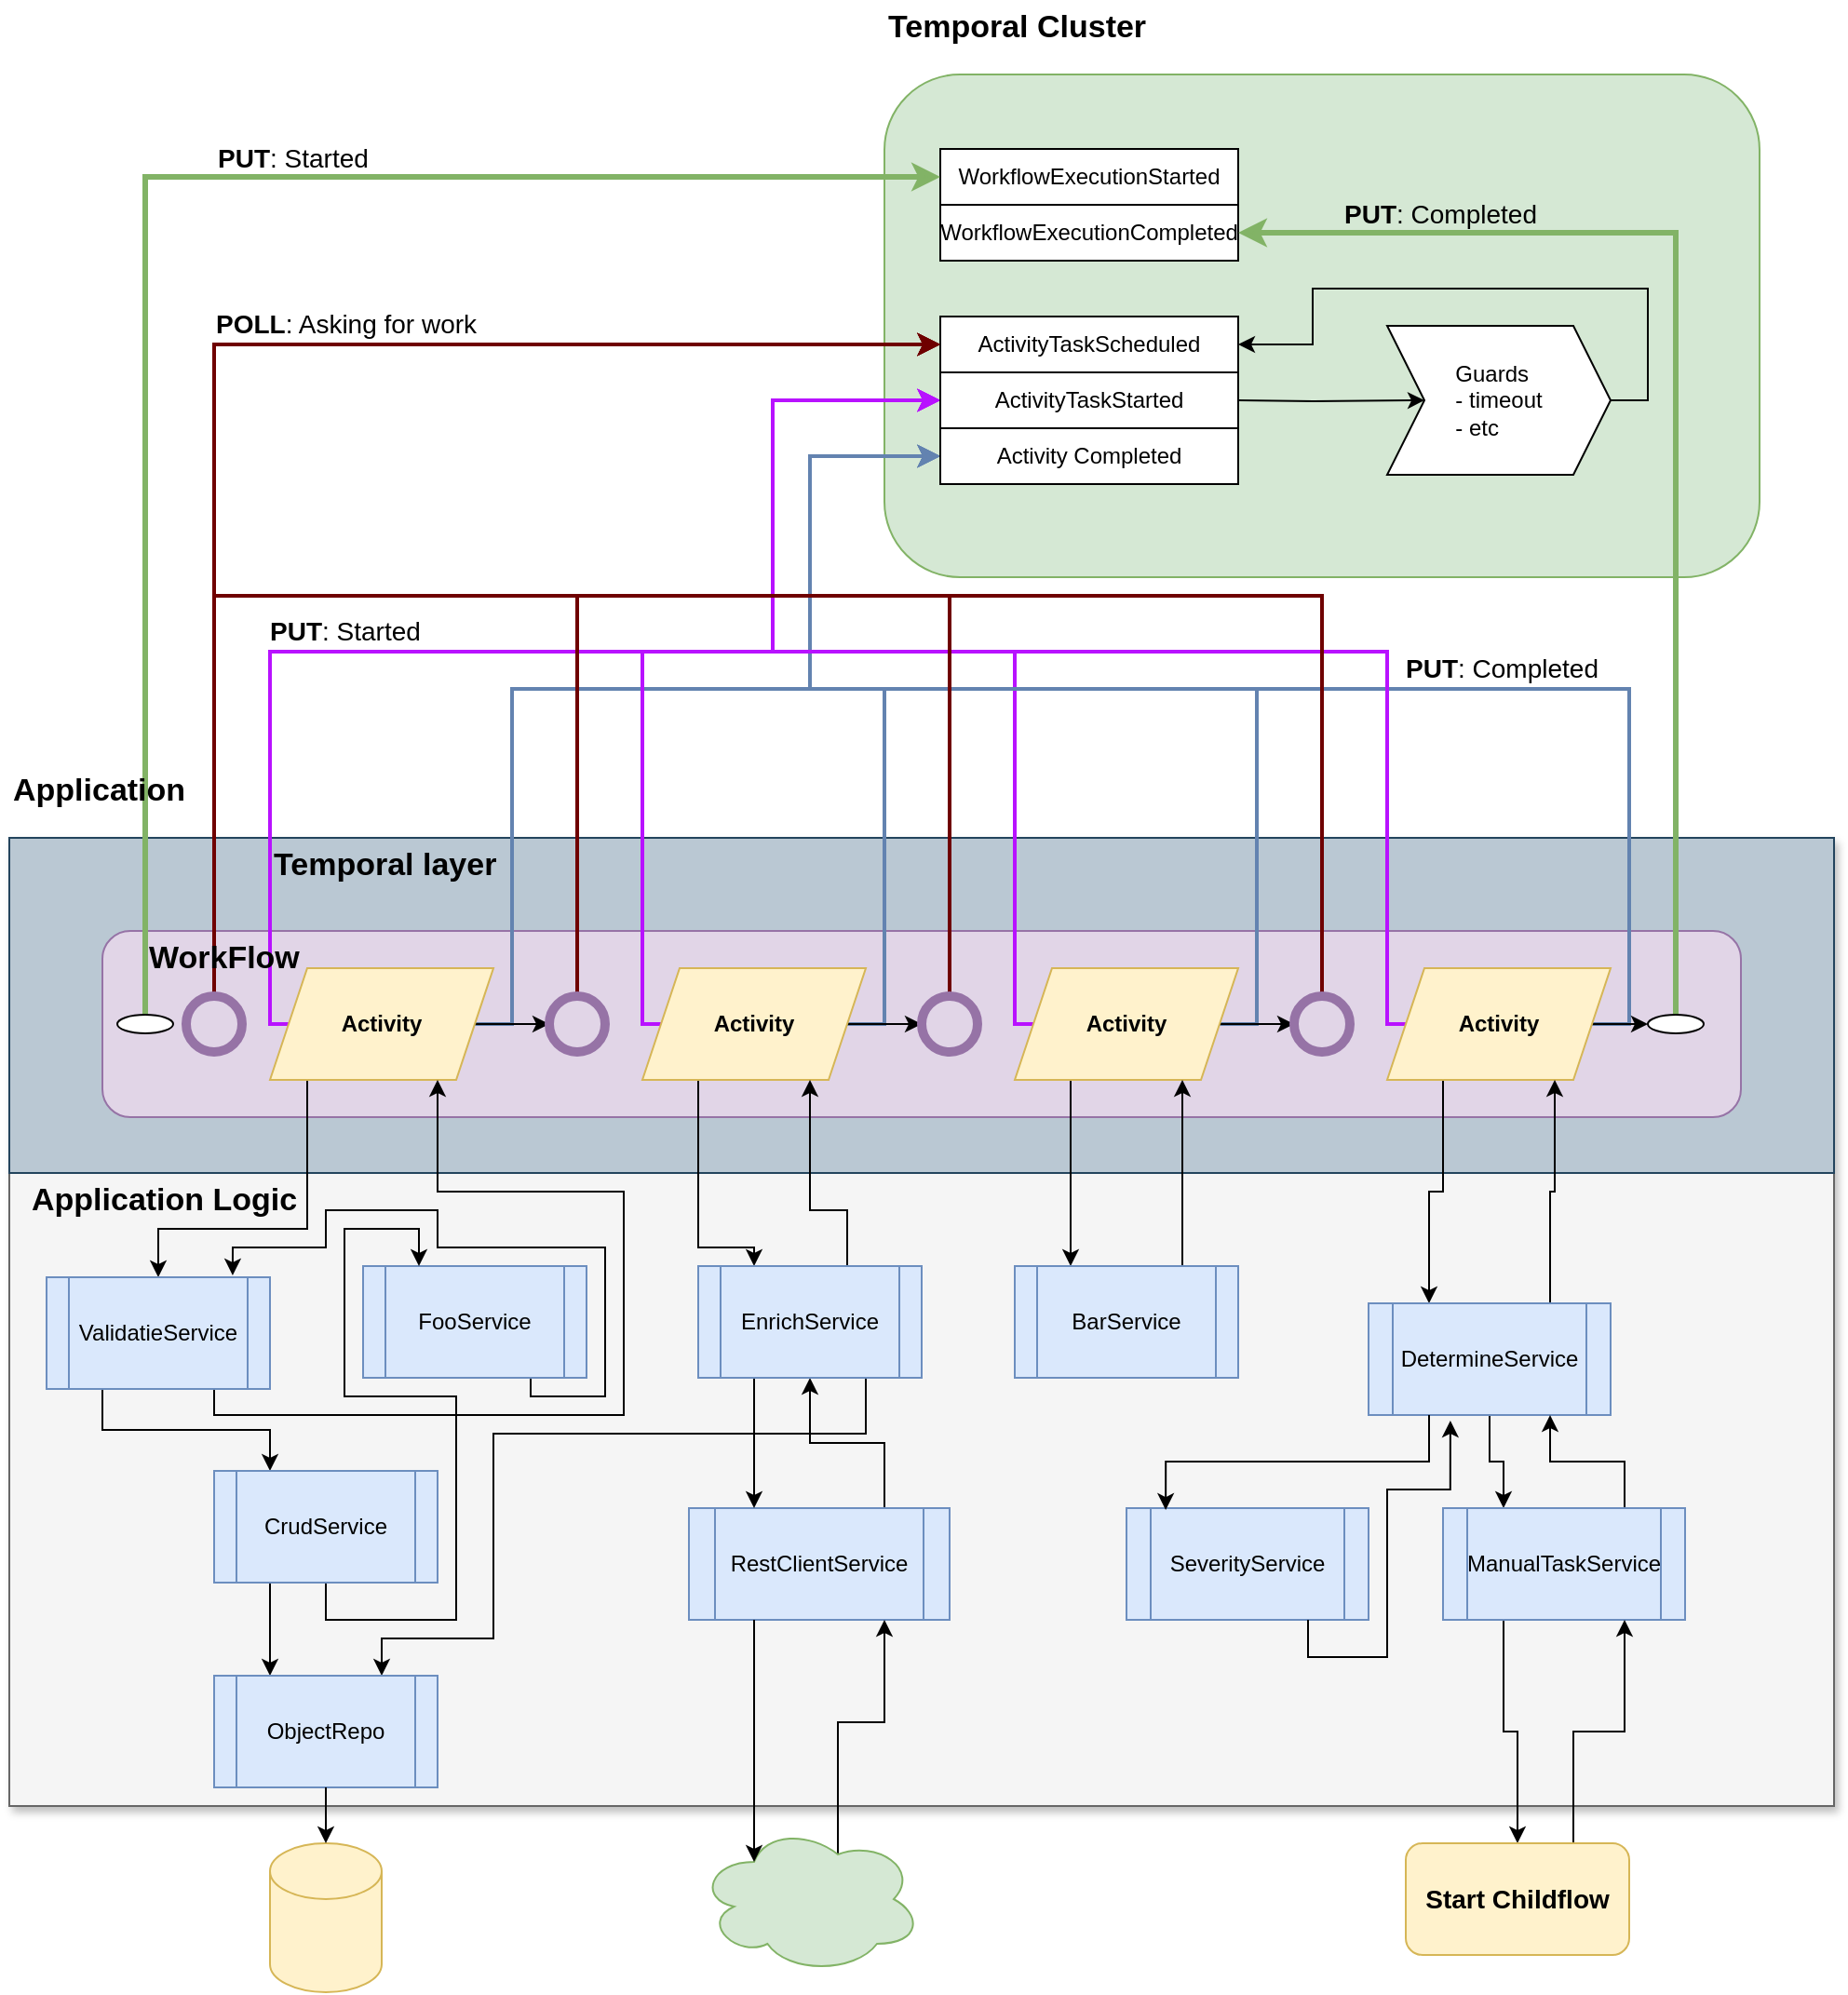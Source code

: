 <mxfile version="22.0.2" type="device">
  <diagram name="Page-1" id="z3kwIi44Q01-h5LEooEN">
    <mxGraphModel dx="3781" dy="2162" grid="1" gridSize="10" guides="1" tooltips="1" connect="1" arrows="1" fold="1" page="1" pageScale="1" pageWidth="850" pageHeight="1100" math="0" shadow="0">
      <root>
        <mxCell id="0" />
        <mxCell id="1" parent="0" />
        <mxCell id="9BV4CZnHF9neYJMWB2M7-3" value="" style="rounded=0;whiteSpace=wrap;html=1;align=left;verticalAlign=top;glass=0;shadow=1;fillColor=#f5f5f5;fontColor=#333333;strokeColor=#666666;" parent="1" vertex="1">
          <mxGeometry x="-860" y="80" width="980" height="520" as="geometry" />
        </mxCell>
        <mxCell id="-FT3mpPr_WbykKQzSYBq-54" value="" style="rounded=0;whiteSpace=wrap;html=1;fillColor=#bac8d3;strokeColor=#23445d;" parent="1" vertex="1">
          <mxGeometry x="-860" y="80" width="980" height="180" as="geometry" />
        </mxCell>
        <mxCell id="-FT3mpPr_WbykKQzSYBq-51" value="" style="rounded=1;whiteSpace=wrap;html=1;fillColor=#d5e8d4;strokeColor=#82b366;" parent="1" vertex="1">
          <mxGeometry x="-390" y="-330" width="470" height="270" as="geometry" />
        </mxCell>
        <mxCell id="9BV4CZnHF9neYJMWB2M7-11" value="" style="rounded=1;whiteSpace=wrap;html=1;fillColor=#e1d5e7;strokeColor=#9673a6;" parent="1" vertex="1">
          <mxGeometry x="-810" y="130" width="880" height="100" as="geometry" />
        </mxCell>
        <mxCell id="-FT3mpPr_WbykKQzSYBq-16" style="edgeStyle=orthogonalEdgeStyle;rounded=0;orthogonalLoop=1;jettySize=auto;html=1;exitX=1;exitY=0.5;exitDx=0;exitDy=0;entryX=0;entryY=0.5;entryDx=0;entryDy=0;strokeWidth=2;strokeColor=#6383B0;" parent="1" source="-FT3mpPr_WbykKQzSYBq-2" target="-FT3mpPr_WbykKQzSYBq-14" edge="1">
          <mxGeometry relative="1" as="geometry">
            <Array as="points">
              <mxPoint x="-590" y="180" />
              <mxPoint x="-590" />
              <mxPoint x="-430" />
              <mxPoint x="-430" y="-125" />
            </Array>
          </mxGeometry>
        </mxCell>
        <mxCell id="-FT3mpPr_WbykKQzSYBq-25" style="edgeStyle=orthogonalEdgeStyle;rounded=0;orthogonalLoop=1;jettySize=auto;html=1;exitX=0;exitY=0.5;exitDx=0;exitDy=0;entryX=0;entryY=0.5;entryDx=0;entryDy=0;strokeWidth=2;strokeColor=#B812FF;" parent="1" source="-FT3mpPr_WbykKQzSYBq-2" target="-FT3mpPr_WbykKQzSYBq-19" edge="1">
          <mxGeometry relative="1" as="geometry">
            <Array as="points">
              <mxPoint x="-720" y="180" />
              <mxPoint x="-720" y="-20" />
              <mxPoint x="-450" y="-20" />
              <mxPoint x="-450" y="-155" />
            </Array>
          </mxGeometry>
        </mxCell>
        <mxCell id="-FT3mpPr_WbykKQzSYBq-46" style="edgeStyle=orthogonalEdgeStyle;rounded=0;orthogonalLoop=1;jettySize=auto;html=1;exitX=1;exitY=0.5;exitDx=0;exitDy=0;entryX=0;entryY=0.5;entryDx=0;entryDy=0;" parent="1" source="-FT3mpPr_WbykKQzSYBq-2" target="-FT3mpPr_WbykKQzSYBq-30" edge="1">
          <mxGeometry relative="1" as="geometry" />
        </mxCell>
        <mxCell id="ffz6APYkUqv7V9TVB2FK-10" style="edgeStyle=orthogonalEdgeStyle;rounded=0;orthogonalLoop=1;jettySize=auto;html=1;exitX=0.25;exitY=1;exitDx=0;exitDy=0;entryX=0.5;entryY=0;entryDx=0;entryDy=0;" edge="1" parent="1" source="-FT3mpPr_WbykKQzSYBq-2" target="ffz6APYkUqv7V9TVB2FK-1">
          <mxGeometry relative="1" as="geometry">
            <Array as="points">
              <mxPoint x="-700" y="210" />
              <mxPoint x="-700" y="290" />
              <mxPoint x="-780" y="290" />
            </Array>
          </mxGeometry>
        </mxCell>
        <mxCell id="-FT3mpPr_WbykKQzSYBq-2" value="&lt;b&gt;Activity&lt;/b&gt;" style="shape=parallelogram;perimeter=parallelogramPerimeter;whiteSpace=wrap;html=1;fixedSize=1;fillColor=#fff2cc;strokeColor=#d6b656;" parent="1" vertex="1">
          <mxGeometry x="-720" y="150" width="120" height="60" as="geometry" />
        </mxCell>
        <mxCell id="-FT3mpPr_WbykKQzSYBq-17" style="edgeStyle=orthogonalEdgeStyle;rounded=0;orthogonalLoop=1;jettySize=auto;html=1;exitX=1;exitY=0.5;exitDx=0;exitDy=0;entryX=0;entryY=0.5;entryDx=0;entryDy=0;strokeWidth=2;strokeColor=#6383B0;" parent="1" source="-FT3mpPr_WbykKQzSYBq-3" target="-FT3mpPr_WbykKQzSYBq-14" edge="1">
          <mxGeometry relative="1" as="geometry">
            <Array as="points">
              <mxPoint x="-390" y="180" />
              <mxPoint x="-390" />
              <mxPoint x="-430" />
              <mxPoint x="-430" y="-125" />
            </Array>
          </mxGeometry>
        </mxCell>
        <mxCell id="-FT3mpPr_WbykKQzSYBq-33" style="edgeStyle=orthogonalEdgeStyle;rounded=0;orthogonalLoop=1;jettySize=auto;html=1;exitX=0;exitY=0.5;exitDx=0;exitDy=0;entryX=0;entryY=0.5;entryDx=0;entryDy=0;strokeWidth=2;strokeColor=#B812FF;" parent="1" source="-FT3mpPr_WbykKQzSYBq-3" target="-FT3mpPr_WbykKQzSYBq-19" edge="1">
          <mxGeometry relative="1" as="geometry">
            <Array as="points">
              <mxPoint x="-520" y="180" />
              <mxPoint x="-520" y="-20" />
              <mxPoint x="-450" y="-20" />
              <mxPoint x="-450" y="-155" />
            </Array>
          </mxGeometry>
        </mxCell>
        <mxCell id="-FT3mpPr_WbykKQzSYBq-47" style="edgeStyle=orthogonalEdgeStyle;rounded=0;orthogonalLoop=1;jettySize=auto;html=1;exitX=1;exitY=0.5;exitDx=0;exitDy=0;entryX=0;entryY=0.5;entryDx=0;entryDy=0;" parent="1" source="-FT3mpPr_WbykKQzSYBq-3" target="-FT3mpPr_WbykKQzSYBq-31" edge="1">
          <mxGeometry relative="1" as="geometry" />
        </mxCell>
        <mxCell id="ffz6APYkUqv7V9TVB2FK-18" style="edgeStyle=orthogonalEdgeStyle;rounded=0;orthogonalLoop=1;jettySize=auto;html=1;exitX=0.25;exitY=1;exitDx=0;exitDy=0;entryX=0.25;entryY=0;entryDx=0;entryDy=0;" edge="1" parent="1" source="-FT3mpPr_WbykKQzSYBq-3" target="ffz6APYkUqv7V9TVB2FK-5">
          <mxGeometry relative="1" as="geometry">
            <Array as="points">
              <mxPoint x="-490" y="300" />
              <mxPoint x="-460" y="300" />
            </Array>
          </mxGeometry>
        </mxCell>
        <mxCell id="-FT3mpPr_WbykKQzSYBq-3" value="&lt;b&gt;Activity&lt;/b&gt;" style="shape=parallelogram;perimeter=parallelogramPerimeter;whiteSpace=wrap;html=1;fixedSize=1;fillColor=#fff2cc;strokeColor=#d6b656;" parent="1" vertex="1">
          <mxGeometry x="-520" y="150" width="120" height="60" as="geometry" />
        </mxCell>
        <mxCell id="-FT3mpPr_WbykKQzSYBq-27" style="edgeStyle=orthogonalEdgeStyle;rounded=0;orthogonalLoop=1;jettySize=auto;html=1;exitX=1;exitY=0.5;exitDx=0;exitDy=0;entryX=0;entryY=0.5;entryDx=0;entryDy=0;strokeWidth=2;strokeColor=#6383B0;" parent="1" source="-FT3mpPr_WbykKQzSYBq-4" target="-FT3mpPr_WbykKQzSYBq-14" edge="1">
          <mxGeometry relative="1" as="geometry">
            <Array as="points">
              <mxPoint x="-190" y="180" />
              <mxPoint x="-190" />
              <mxPoint x="-430" />
              <mxPoint x="-430" y="-125" />
            </Array>
          </mxGeometry>
        </mxCell>
        <mxCell id="-FT3mpPr_WbykKQzSYBq-34" style="edgeStyle=orthogonalEdgeStyle;rounded=0;orthogonalLoop=1;jettySize=auto;html=1;exitX=0;exitY=0.5;exitDx=0;exitDy=0;entryX=0;entryY=0.5;entryDx=0;entryDy=0;strokeWidth=2;strokeColor=#B812FF;" parent="1" source="-FT3mpPr_WbykKQzSYBq-4" target="-FT3mpPr_WbykKQzSYBq-19" edge="1">
          <mxGeometry relative="1" as="geometry">
            <Array as="points">
              <mxPoint x="-320" y="180" />
              <mxPoint x="-320" y="-20" />
              <mxPoint x="-450" y="-20" />
              <mxPoint x="-450" y="-155" />
            </Array>
          </mxGeometry>
        </mxCell>
        <mxCell id="-FT3mpPr_WbykKQzSYBq-48" style="edgeStyle=orthogonalEdgeStyle;rounded=0;orthogonalLoop=1;jettySize=auto;html=1;exitX=1;exitY=0.5;exitDx=0;exitDy=0;entryX=0;entryY=0.5;entryDx=0;entryDy=0;" parent="1" source="-FT3mpPr_WbykKQzSYBq-4" target="-FT3mpPr_WbykKQzSYBq-32" edge="1">
          <mxGeometry relative="1" as="geometry" />
        </mxCell>
        <mxCell id="ffz6APYkUqv7V9TVB2FK-27" style="edgeStyle=orthogonalEdgeStyle;rounded=0;orthogonalLoop=1;jettySize=auto;html=1;exitX=0.25;exitY=1;exitDx=0;exitDy=0;entryX=0.25;entryY=0;entryDx=0;entryDy=0;" edge="1" parent="1" source="-FT3mpPr_WbykKQzSYBq-4" target="ffz6APYkUqv7V9TVB2FK-8">
          <mxGeometry relative="1" as="geometry" />
        </mxCell>
        <mxCell id="-FT3mpPr_WbykKQzSYBq-4" value="&lt;b&gt;Activity&lt;/b&gt;" style="shape=parallelogram;perimeter=parallelogramPerimeter;whiteSpace=wrap;html=1;fixedSize=1;fillColor=#fff2cc;strokeColor=#d6b656;" parent="1" vertex="1">
          <mxGeometry x="-320" y="150" width="120" height="60" as="geometry" />
        </mxCell>
        <mxCell id="-FT3mpPr_WbykKQzSYBq-18" style="edgeStyle=orthogonalEdgeStyle;rounded=0;orthogonalLoop=1;jettySize=auto;html=1;exitX=1;exitY=0.5;exitDx=0;exitDy=0;entryX=0;entryY=0.5;entryDx=0;entryDy=0;fillColor=#dae8fc;strokeColor=#6383B0;strokeWidth=2;" parent="1" source="-FT3mpPr_WbykKQzSYBq-5" target="-FT3mpPr_WbykKQzSYBq-14" edge="1">
          <mxGeometry relative="1" as="geometry">
            <Array as="points">
              <mxPoint x="10" y="180" />
              <mxPoint x="10" />
              <mxPoint x="-430" />
              <mxPoint x="-430" y="-125" />
            </Array>
          </mxGeometry>
        </mxCell>
        <mxCell id="-FT3mpPr_WbykKQzSYBq-35" style="edgeStyle=orthogonalEdgeStyle;rounded=0;orthogonalLoop=1;jettySize=auto;html=1;exitX=0;exitY=0.5;exitDx=0;exitDy=0;entryX=0;entryY=0.5;entryDx=0;entryDy=0;strokeWidth=2;strokeColor=#B812FF;" parent="1" source="-FT3mpPr_WbykKQzSYBq-5" target="-FT3mpPr_WbykKQzSYBq-19" edge="1">
          <mxGeometry relative="1" as="geometry">
            <Array as="points">
              <mxPoint x="-120" y="180" />
              <mxPoint x="-120" y="-20" />
              <mxPoint x="-450" y="-20" />
              <mxPoint x="-450" y="-155" />
            </Array>
          </mxGeometry>
        </mxCell>
        <mxCell id="-FT3mpPr_WbykKQzSYBq-49" style="edgeStyle=orthogonalEdgeStyle;rounded=0;orthogonalLoop=1;jettySize=auto;html=1;exitX=1;exitY=0.5;exitDx=0;exitDy=0;entryX=0;entryY=0.5;entryDx=0;entryDy=0;" parent="1" source="-FT3mpPr_WbykKQzSYBq-5" target="-FT3mpPr_WbykKQzSYBq-42" edge="1">
          <mxGeometry relative="1" as="geometry" />
        </mxCell>
        <mxCell id="ffz6APYkUqv7V9TVB2FK-30" style="edgeStyle=orthogonalEdgeStyle;rounded=0;orthogonalLoop=1;jettySize=auto;html=1;exitX=0.25;exitY=1;exitDx=0;exitDy=0;entryX=0.25;entryY=0;entryDx=0;entryDy=0;" edge="1" parent="1" source="-FT3mpPr_WbykKQzSYBq-5" target="ffz6APYkUqv7V9TVB2FK-7">
          <mxGeometry relative="1" as="geometry" />
        </mxCell>
        <mxCell id="-FT3mpPr_WbykKQzSYBq-5" value="&lt;b&gt;Activity&lt;/b&gt;" style="shape=parallelogram;perimeter=parallelogramPerimeter;whiteSpace=wrap;html=1;fixedSize=1;fillColor=#fff2cc;strokeColor=#d6b656;" parent="1" vertex="1">
          <mxGeometry x="-120" y="150" width="120" height="60" as="geometry" />
        </mxCell>
        <mxCell id="-FT3mpPr_WbykKQzSYBq-6" value="Temporal layer" style="text;html=1;strokeColor=none;fillColor=none;align=left;verticalAlign=middle;whiteSpace=wrap;rounded=0;fontSize=17;fontStyle=1" parent="1" vertex="1">
          <mxGeometry x="-720" y="80" width="180" height="30" as="geometry" />
        </mxCell>
        <mxCell id="-FT3mpPr_WbykKQzSYBq-14" value="Activity Completed" style="rounded=0;whiteSpace=wrap;html=1;" parent="1" vertex="1">
          <mxGeometry x="-360" y="-140" width="160" height="30" as="geometry" />
        </mxCell>
        <mxCell id="-FT3mpPr_WbykKQzSYBq-19" value="ActivityTaskStarted" style="rounded=0;whiteSpace=wrap;html=1;" parent="1" vertex="1">
          <mxGeometry x="-360" y="-170" width="160" height="30" as="geometry" />
        </mxCell>
        <mxCell id="-FT3mpPr_WbykKQzSYBq-23" style="edgeStyle=orthogonalEdgeStyle;rounded=0;orthogonalLoop=1;jettySize=auto;html=1;exitX=1;exitY=0.5;exitDx=0;exitDy=0;entryX=0;entryY=0.5;entryDx=0;entryDy=0;" parent="1" target="-FT3mpPr_WbykKQzSYBq-21" edge="1">
          <mxGeometry relative="1" as="geometry">
            <mxPoint x="-200" y="-155" as="sourcePoint" />
          </mxGeometry>
        </mxCell>
        <mxCell id="-FT3mpPr_WbykKQzSYBq-24" style="edgeStyle=orthogonalEdgeStyle;rounded=0;orthogonalLoop=1;jettySize=auto;html=1;exitX=1;exitY=0.5;exitDx=0;exitDy=0;entryX=1;entryY=0.5;entryDx=0;entryDy=0;" parent="1" source="-FT3mpPr_WbykKQzSYBq-21" target="-FT3mpPr_WbykKQzSYBq-22" edge="1">
          <mxGeometry relative="1" as="geometry" />
        </mxCell>
        <mxCell id="-FT3mpPr_WbykKQzSYBq-21" value="&lt;div style=&quot;text-align: left;&quot;&gt;&lt;span style=&quot;background-color: initial;&quot;&gt;Guards&lt;/span&gt;&lt;/div&gt;&lt;div style=&quot;text-align: left;&quot;&gt;&lt;span style=&quot;background-color: initial;&quot;&gt;- timeout&lt;/span&gt;&lt;/div&gt;&lt;div style=&quot;text-align: left;&quot;&gt;&lt;span style=&quot;background-color: initial;&quot;&gt;- etc&lt;/span&gt;&lt;/div&gt;" style="shape=step;perimeter=stepPerimeter;whiteSpace=wrap;html=1;fixedSize=1;" parent="1" vertex="1">
          <mxGeometry x="-120" y="-195" width="120" height="80" as="geometry" />
        </mxCell>
        <mxCell id="-FT3mpPr_WbykKQzSYBq-22" value="ActivityTaskScheduled" style="rounded=0;whiteSpace=wrap;html=1;" parent="1" vertex="1">
          <mxGeometry x="-360" y="-200" width="160" height="30" as="geometry" />
        </mxCell>
        <mxCell id="-FT3mpPr_WbykKQzSYBq-29" style="edgeStyle=orthogonalEdgeStyle;rounded=0;orthogonalLoop=1;jettySize=auto;html=1;exitX=0.5;exitY=0;exitDx=0;exitDy=0;entryX=0;entryY=0.5;entryDx=0;entryDy=0;fillColor=#a20025;strokeColor=#6F0000;strokeWidth=2;" parent="1" source="-FT3mpPr_WbykKQzSYBq-28" target="-FT3mpPr_WbykKQzSYBq-22" edge="1">
          <mxGeometry relative="1" as="geometry" />
        </mxCell>
        <mxCell id="-FT3mpPr_WbykKQzSYBq-28" value="" style="ellipse;whiteSpace=wrap;html=1;aspect=fixed;fillColor=#e1d5e7;strokeColor=#9673a6;strokeWidth=5;" parent="1" vertex="1">
          <mxGeometry x="-765" y="165" width="30" height="30" as="geometry" />
        </mxCell>
        <mxCell id="-FT3mpPr_WbykKQzSYBq-36" style="edgeStyle=orthogonalEdgeStyle;rounded=0;orthogonalLoop=1;jettySize=auto;html=1;exitX=0.5;exitY=0;exitDx=0;exitDy=0;entryX=0;entryY=0.5;entryDx=0;entryDy=0;fillColor=#a20025;strokeColor=#6F0000;strokeWidth=2;" parent="1" source="-FT3mpPr_WbykKQzSYBq-30" target="-FT3mpPr_WbykKQzSYBq-22" edge="1">
          <mxGeometry relative="1" as="geometry">
            <Array as="points">
              <mxPoint x="-555" y="-50" />
              <mxPoint x="-750" y="-50" />
              <mxPoint x="-750" y="-185" />
            </Array>
          </mxGeometry>
        </mxCell>
        <mxCell id="-FT3mpPr_WbykKQzSYBq-30" value="" style="ellipse;whiteSpace=wrap;html=1;aspect=fixed;strokeWidth=5;fillColor=#e1d5e7;strokeColor=#9673a6;" parent="1" vertex="1">
          <mxGeometry x="-570" y="165" width="30" height="30" as="geometry" />
        </mxCell>
        <mxCell id="-FT3mpPr_WbykKQzSYBq-37" style="edgeStyle=orthogonalEdgeStyle;rounded=0;orthogonalLoop=1;jettySize=auto;html=1;exitX=0.5;exitY=0;exitDx=0;exitDy=0;entryX=0;entryY=0.5;entryDx=0;entryDy=0;fillColor=#a20025;strokeColor=#6F0000;strokeWidth=2;" parent="1" source="-FT3mpPr_WbykKQzSYBq-31" target="-FT3mpPr_WbykKQzSYBq-22" edge="1">
          <mxGeometry relative="1" as="geometry">
            <Array as="points">
              <mxPoint x="-355" y="-50" />
              <mxPoint x="-750" y="-50" />
              <mxPoint x="-750" y="-185" />
            </Array>
          </mxGeometry>
        </mxCell>
        <mxCell id="-FT3mpPr_WbykKQzSYBq-31" value="" style="ellipse;whiteSpace=wrap;html=1;aspect=fixed;strokeWidth=5;fillColor=#e1d5e7;strokeColor=#9673a6;" parent="1" vertex="1">
          <mxGeometry x="-370" y="165" width="30" height="30" as="geometry" />
        </mxCell>
        <mxCell id="-FT3mpPr_WbykKQzSYBq-38" style="edgeStyle=orthogonalEdgeStyle;rounded=0;orthogonalLoop=1;jettySize=auto;html=1;exitX=0.5;exitY=0;exitDx=0;exitDy=0;entryX=0;entryY=0.5;entryDx=0;entryDy=0;fillColor=#a20025;strokeColor=#6F0000;strokeWidth=2;" parent="1" source="-FT3mpPr_WbykKQzSYBq-32" target="-FT3mpPr_WbykKQzSYBq-22" edge="1">
          <mxGeometry relative="1" as="geometry">
            <Array as="points">
              <mxPoint x="-155" y="-50" />
              <mxPoint x="-750" y="-50" />
              <mxPoint x="-750" y="-185" />
            </Array>
          </mxGeometry>
        </mxCell>
        <mxCell id="-FT3mpPr_WbykKQzSYBq-32" value="" style="ellipse;whiteSpace=wrap;html=1;aspect=fixed;fillColor=#e1d5e7;strokeColor=#9673a6;strokeWidth=5;" parent="1" vertex="1">
          <mxGeometry x="-170" y="165" width="30" height="30" as="geometry" />
        </mxCell>
        <mxCell id="-FT3mpPr_WbykKQzSYBq-39" value="WorkflowExecutionStarted" style="rounded=0;whiteSpace=wrap;html=1;" parent="1" vertex="1">
          <mxGeometry x="-360" y="-290" width="160" height="30" as="geometry" />
        </mxCell>
        <mxCell id="-FT3mpPr_WbykKQzSYBq-40" value="WorkflowExecutionCompleted" style="rounded=0;whiteSpace=wrap;html=1;" parent="1" vertex="1">
          <mxGeometry x="-360" y="-260" width="160" height="30" as="geometry" />
        </mxCell>
        <mxCell id="-FT3mpPr_WbykKQzSYBq-45" style="edgeStyle=orthogonalEdgeStyle;rounded=0;orthogonalLoop=1;jettySize=auto;html=1;exitX=0.5;exitY=0;exitDx=0;exitDy=0;entryX=1;entryY=0.5;entryDx=0;entryDy=0;fillColor=#d5e8d4;strokeColor=#82b366;strokeWidth=3;" parent="1" source="-FT3mpPr_WbykKQzSYBq-42" target="-FT3mpPr_WbykKQzSYBq-40" edge="1">
          <mxGeometry relative="1" as="geometry" />
        </mxCell>
        <mxCell id="-FT3mpPr_WbykKQzSYBq-42" value="" style="ellipse;whiteSpace=wrap;html=1;" parent="1" vertex="1">
          <mxGeometry x="20" y="175" width="30" height="10" as="geometry" />
        </mxCell>
        <mxCell id="-FT3mpPr_WbykKQzSYBq-44" style="edgeStyle=orthogonalEdgeStyle;rounded=0;orthogonalLoop=1;jettySize=auto;html=1;exitX=0.5;exitY=0;exitDx=0;exitDy=0;entryX=0;entryY=0.5;entryDx=0;entryDy=0;fillColor=#d5e8d4;strokeColor=#82b366;strokeWidth=3;" parent="1" source="-FT3mpPr_WbykKQzSYBq-43" target="-FT3mpPr_WbykKQzSYBq-39" edge="1">
          <mxGeometry relative="1" as="geometry">
            <Array as="points">
              <mxPoint x="-787" y="-275" />
            </Array>
          </mxGeometry>
        </mxCell>
        <mxCell id="-FT3mpPr_WbykKQzSYBq-43" value="" style="ellipse;whiteSpace=wrap;html=1;" parent="1" vertex="1">
          <mxGeometry x="-802" y="175" width="30" height="10" as="geometry" />
        </mxCell>
        <mxCell id="-FT3mpPr_WbykKQzSYBq-52" value="Temporal Cluster" style="text;html=1;strokeColor=none;fillColor=none;align=left;verticalAlign=middle;whiteSpace=wrap;rounded=0;fontSize=17;fontStyle=1" parent="1" vertex="1">
          <mxGeometry x="-390" y="-370" width="180" height="30" as="geometry" />
        </mxCell>
        <mxCell id="ffz6APYkUqv7V9TVB2FK-11" style="edgeStyle=orthogonalEdgeStyle;rounded=0;orthogonalLoop=1;jettySize=auto;html=1;exitX=0.25;exitY=1;exitDx=0;exitDy=0;entryX=0.25;entryY=0;entryDx=0;entryDy=0;" edge="1" parent="1" source="ffz6APYkUqv7V9TVB2FK-1" target="ffz6APYkUqv7V9TVB2FK-3">
          <mxGeometry relative="1" as="geometry" />
        </mxCell>
        <mxCell id="ffz6APYkUqv7V9TVB2FK-29" style="edgeStyle=orthogonalEdgeStyle;rounded=0;orthogonalLoop=1;jettySize=auto;html=1;exitX=0.75;exitY=1;exitDx=0;exitDy=0;entryX=0.75;entryY=1;entryDx=0;entryDy=0;" edge="1" parent="1" source="ffz6APYkUqv7V9TVB2FK-1" target="-FT3mpPr_WbykKQzSYBq-2">
          <mxGeometry relative="1" as="geometry">
            <Array as="points">
              <mxPoint x="-750" y="390" />
              <mxPoint x="-530" y="390" />
              <mxPoint x="-530" y="270" />
              <mxPoint x="-630" y="270" />
            </Array>
          </mxGeometry>
        </mxCell>
        <mxCell id="ffz6APYkUqv7V9TVB2FK-1" value="ValidatieService" style="shape=process;whiteSpace=wrap;html=1;backgroundOutline=1;fillColor=#dae8fc;strokeColor=#6c8ebf;" vertex="1" parent="1">
          <mxGeometry x="-840" y="316" width="120" height="60" as="geometry" />
        </mxCell>
        <mxCell id="ffz6APYkUqv7V9TVB2FK-16" style="edgeStyle=orthogonalEdgeStyle;rounded=0;orthogonalLoop=1;jettySize=auto;html=1;exitX=0.75;exitY=1;exitDx=0;exitDy=0;entryX=0.833;entryY=-0.017;entryDx=0;entryDy=0;entryPerimeter=0;" edge="1" parent="1" source="ffz6APYkUqv7V9TVB2FK-2" target="ffz6APYkUqv7V9TVB2FK-1">
          <mxGeometry relative="1" as="geometry">
            <Array as="points">
              <mxPoint x="-580" y="380" />
              <mxPoint x="-540" y="380" />
              <mxPoint x="-540" y="300" />
              <mxPoint x="-630" y="300" />
              <mxPoint x="-630" y="280" />
              <mxPoint x="-690" y="280" />
              <mxPoint x="-690" y="300" />
              <mxPoint x="-740" y="300" />
            </Array>
          </mxGeometry>
        </mxCell>
        <mxCell id="ffz6APYkUqv7V9TVB2FK-2" value="FooService" style="shape=process;whiteSpace=wrap;html=1;backgroundOutline=1;fillColor=#dae8fc;strokeColor=#6c8ebf;" vertex="1" parent="1">
          <mxGeometry x="-670" y="310" width="120" height="60" as="geometry" />
        </mxCell>
        <mxCell id="ffz6APYkUqv7V9TVB2FK-13" style="edgeStyle=orthogonalEdgeStyle;rounded=0;orthogonalLoop=1;jettySize=auto;html=1;exitX=0.25;exitY=1;exitDx=0;exitDy=0;entryX=0.25;entryY=0;entryDx=0;entryDy=0;" edge="1" parent="1" source="ffz6APYkUqv7V9TVB2FK-3" target="ffz6APYkUqv7V9TVB2FK-9">
          <mxGeometry relative="1" as="geometry" />
        </mxCell>
        <mxCell id="ffz6APYkUqv7V9TVB2FK-15" style="edgeStyle=orthogonalEdgeStyle;rounded=0;orthogonalLoop=1;jettySize=auto;html=1;exitX=0.5;exitY=1;exitDx=0;exitDy=0;entryX=0.25;entryY=0;entryDx=0;entryDy=0;" edge="1" parent="1" source="ffz6APYkUqv7V9TVB2FK-3" target="ffz6APYkUqv7V9TVB2FK-2">
          <mxGeometry relative="1" as="geometry">
            <Array as="points">
              <mxPoint x="-690" y="500" />
              <mxPoint x="-620" y="500" />
              <mxPoint x="-620" y="380" />
              <mxPoint x="-680" y="380" />
              <mxPoint x="-680" y="290" />
              <mxPoint x="-640" y="290" />
            </Array>
          </mxGeometry>
        </mxCell>
        <mxCell id="ffz6APYkUqv7V9TVB2FK-3" value="CrudService" style="shape=process;whiteSpace=wrap;html=1;backgroundOutline=1;fillColor=#dae8fc;strokeColor=#6c8ebf;" vertex="1" parent="1">
          <mxGeometry x="-750" y="420" width="120" height="60" as="geometry" />
        </mxCell>
        <mxCell id="ffz6APYkUqv7V9TVB2FK-23" style="edgeStyle=orthogonalEdgeStyle;rounded=0;orthogonalLoop=1;jettySize=auto;html=1;exitX=0.75;exitY=0;exitDx=0;exitDy=0;entryX=0.5;entryY=1;entryDx=0;entryDy=0;" edge="1" parent="1" source="ffz6APYkUqv7V9TVB2FK-4" target="ffz6APYkUqv7V9TVB2FK-5">
          <mxGeometry relative="1" as="geometry" />
        </mxCell>
        <mxCell id="ffz6APYkUqv7V9TVB2FK-4" value="RestClientService" style="shape=process;whiteSpace=wrap;html=1;backgroundOutline=1;fillColor=#dae8fc;strokeColor=#6c8ebf;" vertex="1" parent="1">
          <mxGeometry x="-495" y="440" width="140" height="60" as="geometry" />
        </mxCell>
        <mxCell id="ffz6APYkUqv7V9TVB2FK-19" style="edgeStyle=orthogonalEdgeStyle;rounded=0;orthogonalLoop=1;jettySize=auto;html=1;exitX=0.25;exitY=1;exitDx=0;exitDy=0;entryX=0.25;entryY=0;entryDx=0;entryDy=0;" edge="1" parent="1" source="ffz6APYkUqv7V9TVB2FK-5" target="ffz6APYkUqv7V9TVB2FK-4">
          <mxGeometry relative="1" as="geometry" />
        </mxCell>
        <mxCell id="ffz6APYkUqv7V9TVB2FK-24" style="edgeStyle=orthogonalEdgeStyle;rounded=0;orthogonalLoop=1;jettySize=auto;html=1;entryX=0.75;entryY=1;entryDx=0;entryDy=0;" edge="1" parent="1" target="-FT3mpPr_WbykKQzSYBq-3">
          <mxGeometry relative="1" as="geometry">
            <mxPoint x="-410" y="310" as="sourcePoint" />
            <Array as="points">
              <mxPoint x="-410" y="280" />
              <mxPoint x="-430" y="280" />
            </Array>
          </mxGeometry>
        </mxCell>
        <mxCell id="ffz6APYkUqv7V9TVB2FK-26" style="edgeStyle=orthogonalEdgeStyle;rounded=0;orthogonalLoop=1;jettySize=auto;html=1;exitX=0.75;exitY=1;exitDx=0;exitDy=0;entryX=0.75;entryY=0;entryDx=0;entryDy=0;" edge="1" parent="1" source="ffz6APYkUqv7V9TVB2FK-5" target="ffz6APYkUqv7V9TVB2FK-9">
          <mxGeometry relative="1" as="geometry">
            <Array as="points">
              <mxPoint x="-400" y="400" />
              <mxPoint x="-600" y="400" />
              <mxPoint x="-600" y="510" />
              <mxPoint x="-660" y="510" />
            </Array>
          </mxGeometry>
        </mxCell>
        <mxCell id="ffz6APYkUqv7V9TVB2FK-5" value="EnrichService" style="shape=process;whiteSpace=wrap;html=1;backgroundOutline=1;fillColor=#dae8fc;strokeColor=#6c8ebf;" vertex="1" parent="1">
          <mxGeometry x="-490" y="310" width="120" height="60" as="geometry" />
        </mxCell>
        <mxCell id="ffz6APYkUqv7V9TVB2FK-35" style="edgeStyle=orthogonalEdgeStyle;rounded=0;orthogonalLoop=1;jettySize=auto;html=1;exitX=0.5;exitY=1;exitDx=0;exitDy=0;entryX=0.25;entryY=0;entryDx=0;entryDy=0;" edge="1" parent="1" source="ffz6APYkUqv7V9TVB2FK-7" target="ffz6APYkUqv7V9TVB2FK-32">
          <mxGeometry relative="1" as="geometry" />
        </mxCell>
        <mxCell id="ffz6APYkUqv7V9TVB2FK-40" style="edgeStyle=orthogonalEdgeStyle;rounded=0;orthogonalLoop=1;jettySize=auto;html=1;exitX=0.75;exitY=0;exitDx=0;exitDy=0;entryX=0.75;entryY=1;entryDx=0;entryDy=0;" edge="1" parent="1" source="ffz6APYkUqv7V9TVB2FK-7" target="-FT3mpPr_WbykKQzSYBq-5">
          <mxGeometry relative="1" as="geometry" />
        </mxCell>
        <mxCell id="ffz6APYkUqv7V9TVB2FK-7" value="DetermineService" style="shape=process;whiteSpace=wrap;html=1;backgroundOutline=1;fillColor=#dae8fc;strokeColor=#6c8ebf;" vertex="1" parent="1">
          <mxGeometry x="-130" y="330" width="130" height="60" as="geometry" />
        </mxCell>
        <mxCell id="ffz6APYkUqv7V9TVB2FK-28" style="edgeStyle=orthogonalEdgeStyle;rounded=0;orthogonalLoop=1;jettySize=auto;html=1;exitX=0.75;exitY=0;exitDx=0;exitDy=0;entryX=0.75;entryY=1;entryDx=0;entryDy=0;" edge="1" parent="1" source="ffz6APYkUqv7V9TVB2FK-8" target="-FT3mpPr_WbykKQzSYBq-4">
          <mxGeometry relative="1" as="geometry" />
        </mxCell>
        <mxCell id="ffz6APYkUqv7V9TVB2FK-8" value="BarService" style="shape=process;whiteSpace=wrap;html=1;backgroundOutline=1;fillColor=#dae8fc;strokeColor=#6c8ebf;" vertex="1" parent="1">
          <mxGeometry x="-320" y="310" width="120" height="60" as="geometry" />
        </mxCell>
        <mxCell id="ffz6APYkUqv7V9TVB2FK-9" value="ObjectRepo" style="shape=process;whiteSpace=wrap;html=1;backgroundOutline=1;fillColor=#dae8fc;strokeColor=#6c8ebf;" vertex="1" parent="1">
          <mxGeometry x="-750" y="530" width="120" height="60" as="geometry" />
        </mxCell>
        <mxCell id="ffz6APYkUqv7V9TVB2FK-12" value="" style="shape=cylinder3;whiteSpace=wrap;html=1;boundedLbl=1;backgroundOutline=1;size=15;fillColor=#fff2cc;strokeColor=#d6b656;" vertex="1" parent="1">
          <mxGeometry x="-720" y="620" width="60" height="80" as="geometry" />
        </mxCell>
        <mxCell id="ffz6APYkUqv7V9TVB2FK-14" style="edgeStyle=orthogonalEdgeStyle;rounded=0;orthogonalLoop=1;jettySize=auto;html=1;exitX=0.5;exitY=1;exitDx=0;exitDy=0;entryX=0.5;entryY=0;entryDx=0;entryDy=0;entryPerimeter=0;" edge="1" parent="1" source="ffz6APYkUqv7V9TVB2FK-9" target="ffz6APYkUqv7V9TVB2FK-12">
          <mxGeometry relative="1" as="geometry" />
        </mxCell>
        <mxCell id="ffz6APYkUqv7V9TVB2FK-17" value="Application Logic" style="text;html=1;strokeColor=none;fillColor=none;align=left;verticalAlign=middle;whiteSpace=wrap;rounded=0;fontSize=17;fontStyle=1" vertex="1" parent="1">
          <mxGeometry x="-850" y="260" width="180" height="30" as="geometry" />
        </mxCell>
        <mxCell id="ffz6APYkUqv7V9TVB2FK-22" style="edgeStyle=orthogonalEdgeStyle;rounded=0;orthogonalLoop=1;jettySize=auto;html=1;exitX=0.625;exitY=0.2;exitDx=0;exitDy=0;exitPerimeter=0;entryX=0.75;entryY=1;entryDx=0;entryDy=0;" edge="1" parent="1" source="ffz6APYkUqv7V9TVB2FK-20" target="ffz6APYkUqv7V9TVB2FK-4">
          <mxGeometry relative="1" as="geometry" />
        </mxCell>
        <mxCell id="ffz6APYkUqv7V9TVB2FK-20" value="" style="ellipse;shape=cloud;whiteSpace=wrap;html=1;fillColor=#d5e8d4;strokeColor=#82b366;" vertex="1" parent="1">
          <mxGeometry x="-490" y="610" width="120" height="80" as="geometry" />
        </mxCell>
        <mxCell id="ffz6APYkUqv7V9TVB2FK-21" style="edgeStyle=orthogonalEdgeStyle;rounded=0;orthogonalLoop=1;jettySize=auto;html=1;exitX=0.25;exitY=1;exitDx=0;exitDy=0;entryX=0.25;entryY=0.25;entryDx=0;entryDy=0;entryPerimeter=0;" edge="1" parent="1" source="ffz6APYkUqv7V9TVB2FK-4" target="ffz6APYkUqv7V9TVB2FK-20">
          <mxGeometry relative="1" as="geometry" />
        </mxCell>
        <mxCell id="ffz6APYkUqv7V9TVB2FK-31" value="SeverityService" style="shape=process;whiteSpace=wrap;html=1;backgroundOutline=1;fillColor=#dae8fc;strokeColor=#6c8ebf;" vertex="1" parent="1">
          <mxGeometry x="-260" y="440" width="130" height="60" as="geometry" />
        </mxCell>
        <mxCell id="ffz6APYkUqv7V9TVB2FK-36" style="edgeStyle=orthogonalEdgeStyle;rounded=0;orthogonalLoop=1;jettySize=auto;html=1;exitX=0.25;exitY=1;exitDx=0;exitDy=0;" edge="1" parent="1" source="ffz6APYkUqv7V9TVB2FK-32" target="ffz6APYkUqv7V9TVB2FK-37">
          <mxGeometry relative="1" as="geometry">
            <mxPoint x="-57" y="690" as="targetPoint" />
          </mxGeometry>
        </mxCell>
        <mxCell id="ffz6APYkUqv7V9TVB2FK-39" style="edgeStyle=orthogonalEdgeStyle;rounded=0;orthogonalLoop=1;jettySize=auto;html=1;exitX=0.75;exitY=0;exitDx=0;exitDy=0;entryX=0.75;entryY=1;entryDx=0;entryDy=0;" edge="1" parent="1" source="ffz6APYkUqv7V9TVB2FK-32" target="ffz6APYkUqv7V9TVB2FK-7">
          <mxGeometry relative="1" as="geometry" />
        </mxCell>
        <mxCell id="ffz6APYkUqv7V9TVB2FK-32" value="ManualTaskService" style="shape=process;whiteSpace=wrap;html=1;backgroundOutline=1;fillColor=#dae8fc;strokeColor=#6c8ebf;" vertex="1" parent="1">
          <mxGeometry x="-90" y="440" width="130" height="60" as="geometry" />
        </mxCell>
        <mxCell id="ffz6APYkUqv7V9TVB2FK-33" style="edgeStyle=orthogonalEdgeStyle;rounded=0;orthogonalLoop=1;jettySize=auto;html=1;exitX=0.25;exitY=1;exitDx=0;exitDy=0;entryX=0.162;entryY=0.017;entryDx=0;entryDy=0;entryPerimeter=0;" edge="1" parent="1" source="ffz6APYkUqv7V9TVB2FK-7" target="ffz6APYkUqv7V9TVB2FK-31">
          <mxGeometry relative="1" as="geometry" />
        </mxCell>
        <mxCell id="ffz6APYkUqv7V9TVB2FK-34" style="edgeStyle=orthogonalEdgeStyle;rounded=0;orthogonalLoop=1;jettySize=auto;html=1;exitX=0.75;exitY=1;exitDx=0;exitDy=0;entryX=0.338;entryY=1.05;entryDx=0;entryDy=0;entryPerimeter=0;" edge="1" parent="1" source="ffz6APYkUqv7V9TVB2FK-31" target="ffz6APYkUqv7V9TVB2FK-7">
          <mxGeometry relative="1" as="geometry">
            <Array as="points">
              <mxPoint x="-162" y="520" />
              <mxPoint x="-120" y="520" />
              <mxPoint x="-120" y="430" />
              <mxPoint x="-86" y="430" />
            </Array>
          </mxGeometry>
        </mxCell>
        <mxCell id="ffz6APYkUqv7V9TVB2FK-38" style="edgeStyle=orthogonalEdgeStyle;rounded=0;orthogonalLoop=1;jettySize=auto;html=1;exitX=0.75;exitY=0;exitDx=0;exitDy=0;entryX=0.75;entryY=1;entryDx=0;entryDy=0;" edge="1" parent="1" source="ffz6APYkUqv7V9TVB2FK-37" target="ffz6APYkUqv7V9TVB2FK-32">
          <mxGeometry relative="1" as="geometry" />
        </mxCell>
        <mxCell id="ffz6APYkUqv7V9TVB2FK-37" value="&lt;b&gt;&lt;font style=&quot;font-size: 14px;&quot;&gt;Start Childflow&lt;/font&gt;&lt;/b&gt;" style="rounded=1;whiteSpace=wrap;html=1;fillColor=#fff2cc;strokeColor=#d6b656;" vertex="1" parent="1">
          <mxGeometry x="-110" y="620" width="120" height="60" as="geometry" />
        </mxCell>
        <mxCell id="ffz6APYkUqv7V9TVB2FK-42" value="Application" style="text;html=1;strokeColor=none;fillColor=none;align=left;verticalAlign=middle;whiteSpace=wrap;rounded=0;fontSize=17;fontStyle=1" vertex="1" parent="1">
          <mxGeometry x="-860" y="40" width="180" height="30" as="geometry" />
        </mxCell>
        <mxCell id="ffz6APYkUqv7V9TVB2FK-43" value="WorkFlow" style="text;html=1;strokeColor=none;fillColor=none;align=left;verticalAlign=middle;whiteSpace=wrap;rounded=0;fontSize=17;fontStyle=1" vertex="1" parent="1">
          <mxGeometry x="-787" y="130" width="180" height="30" as="geometry" />
        </mxCell>
        <mxCell id="ffz6APYkUqv7V9TVB2FK-45" value="&lt;b&gt;PUT&lt;/b&gt;: Started" style="text;html=1;strokeColor=none;fillColor=none;align=left;verticalAlign=middle;whiteSpace=wrap;rounded=0;fontSize=14;fontStyle=0" vertex="1" parent="1">
          <mxGeometry x="-750" y="-300" width="160" height="30" as="geometry" />
        </mxCell>
        <mxCell id="ffz6APYkUqv7V9TVB2FK-46" value="&lt;b&gt;PUT&lt;/b&gt;: Started" style="text;html=1;strokeColor=none;fillColor=none;align=left;verticalAlign=middle;whiteSpace=wrap;rounded=0;fontSize=14;fontStyle=0" vertex="1" parent="1">
          <mxGeometry x="-722" y="-46" width="160" height="30" as="geometry" />
        </mxCell>
        <mxCell id="ffz6APYkUqv7V9TVB2FK-48" value="&lt;b&gt;POLL&lt;/b&gt;: Asking for work" style="text;html=1;strokeColor=none;fillColor=none;align=left;verticalAlign=middle;whiteSpace=wrap;rounded=0;fontSize=14;fontStyle=0" vertex="1" parent="1">
          <mxGeometry x="-751" y="-211" width="160" height="30" as="geometry" />
        </mxCell>
        <mxCell id="ffz6APYkUqv7V9TVB2FK-49" value="&lt;b&gt;PUT&lt;/b&gt;: Completed" style="text;html=1;strokeColor=none;fillColor=none;align=left;verticalAlign=middle;whiteSpace=wrap;rounded=0;fontSize=14;fontStyle=0" vertex="1" parent="1">
          <mxGeometry x="-112" y="-26" width="160" height="30" as="geometry" />
        </mxCell>
        <mxCell id="ffz6APYkUqv7V9TVB2FK-50" value="&lt;b&gt;PUT&lt;/b&gt;: Completed" style="text;html=1;strokeColor=none;fillColor=none;align=left;verticalAlign=middle;whiteSpace=wrap;rounded=0;fontSize=14;fontStyle=0" vertex="1" parent="1">
          <mxGeometry x="-145" y="-270" width="160" height="30" as="geometry" />
        </mxCell>
      </root>
    </mxGraphModel>
  </diagram>
</mxfile>

